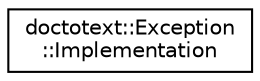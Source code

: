 digraph "类继承关系图"
{
  edge [fontname="Helvetica",fontsize="10",labelfontname="Helvetica",labelfontsize="10"];
  node [fontname="Helvetica",fontsize="10",shape=record];
  rankdir="LR";
  Node0 [label="doctotext::Exception\l::Implementation",height=0.2,width=0.4,color="black", fillcolor="white", style="filled",URL="$struct_exception_1_1_implementation.html"];
}
